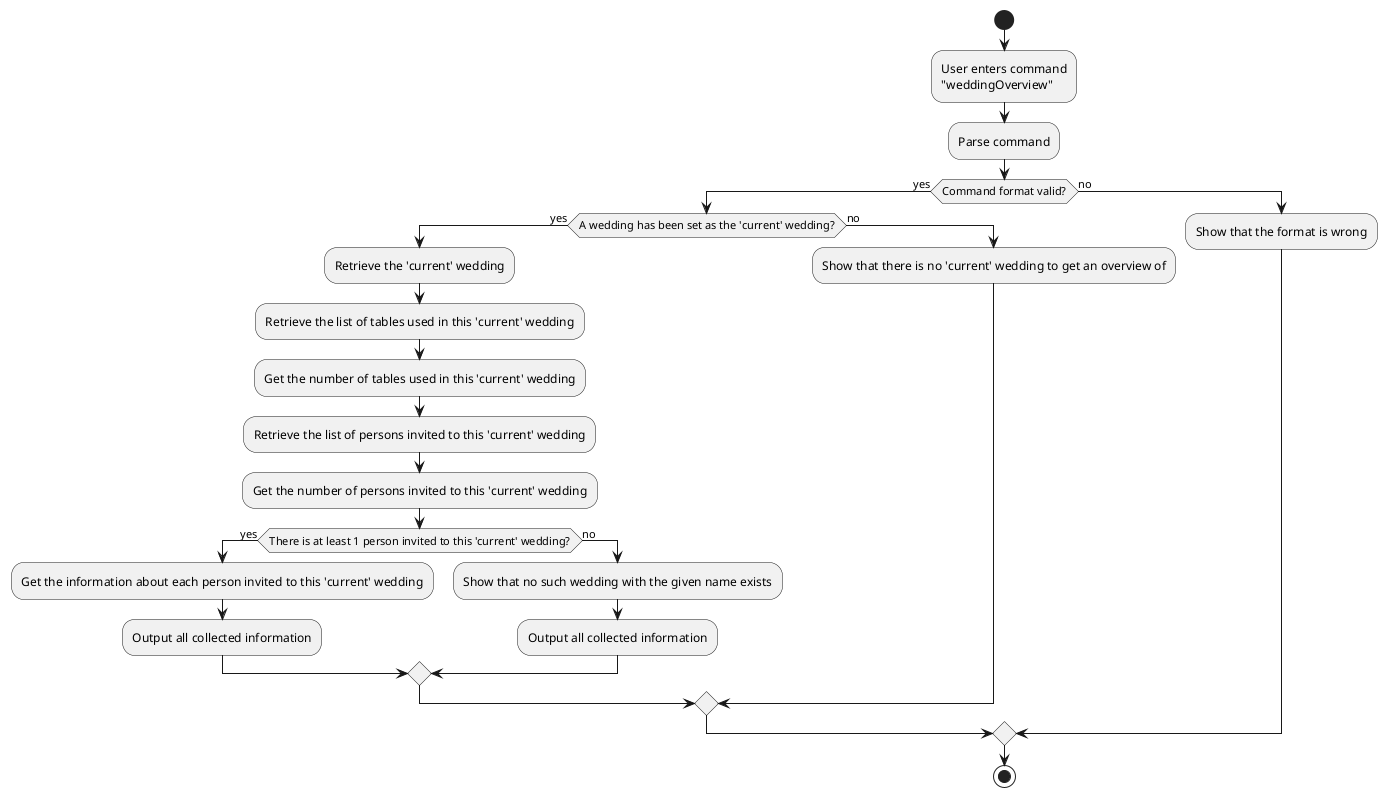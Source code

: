 @startuml
start

:User enters command
"weddingOverview";

:Parse command;

if (Command format valid?) then (yes)
  if (A wedding has been set as the 'current' wedding?) then (yes)
    :Retrieve the 'current' wedding;
    :Retrieve the list of tables used in this 'current' wedding;
    :Get the number of tables used in this 'current' wedding;
    :Retrieve the list of persons invited to this 'current' wedding;
    :Get the number of persons invited to this 'current' wedding;
    if (There is at least 1 person invited to this 'current' wedding?) then (yes)
      :Get the information about each person invited to this 'current' wedding;
      :Output all collected information;
    else (no)
      :Show that no such wedding with the given name exists;
      :Output all collected information;
    endif
  else (no)
    :Show that there is no 'current' wedding to get an overview of;
  endif
else (no)
  :Show that the format is wrong;
endif

stop
@enduml
